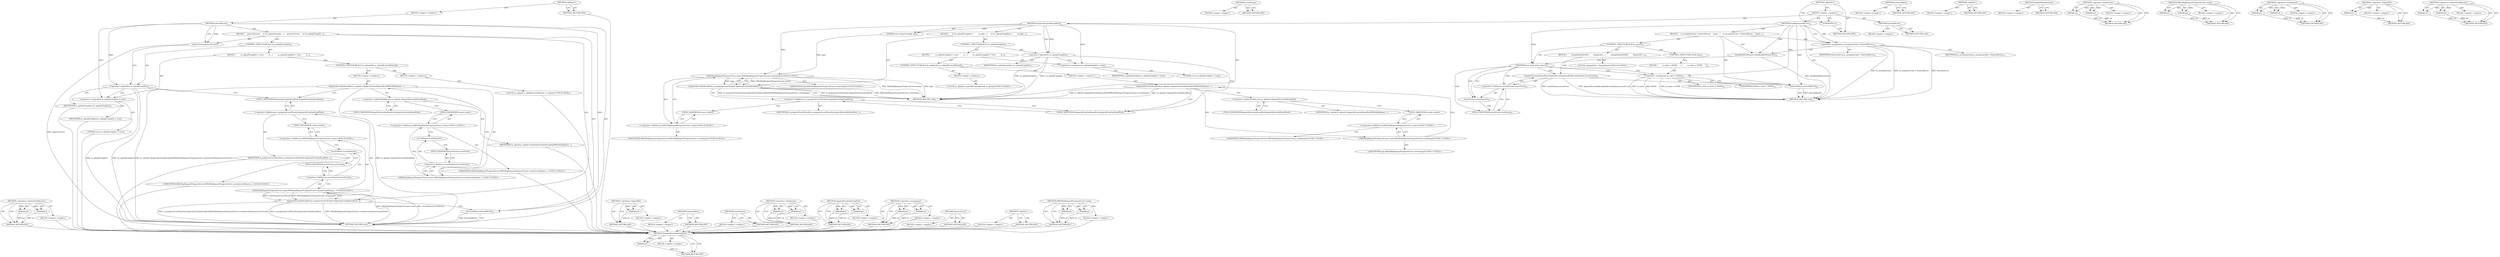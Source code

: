 digraph "&lt;operator&gt;.indirectFieldAccess" {
vulnerable_81 [label=<(METHOD,&lt;operator&gt;.indirectFieldAccess)>];
vulnerable_82 [label=<(PARAM,p1)>];
vulnerable_83 [label=<(PARAM,p2)>];
vulnerable_84 [label=<(BLOCK,&lt;empty&gt;,&lt;empty&gt;)>];
vulnerable_85 [label=<(METHOD_RETURN,ANY)>];
vulnerable_6 [label=<(METHOD,&lt;global&gt;)<SUB>1</SUB>>];
vulnerable_7 [label=<(BLOCK,&lt;empty&gt;,&lt;empty&gt;)<SUB>1</SUB>>];
vulnerable_8 [label=<(METHOD,networkError)<SUB>1</SUB>>];
vulnerable_9 [label=<(BLOCK,{
    genericError();
     if (!m_uploadComplet...,{
    genericError();
     if (!m_uploadComplet...)<SUB>2</SUB>>];
vulnerable_10 [label=<(genericError,genericError())<SUB>3</SUB>>];
vulnerable_11 [label=<(CONTROL_STRUCTURE,IF,if (!m_uploadComplete))<SUB>4</SUB>>];
vulnerable_12 [label=<(&lt;operator&gt;.logicalNot,!m_uploadComplete)<SUB>4</SUB>>];
vulnerable_13 [label=<(IDENTIFIER,m_uploadComplete,!m_uploadComplete)<SUB>4</SUB>>];
vulnerable_14 [label=<(BLOCK,{
         m_uploadComplete = true;
         if...,{
         m_uploadComplete = true;
         if...)<SUB>4</SUB>>];
vulnerable_15 [label=<(&lt;operator&gt;.assignment,m_uploadComplete = true)<SUB>5</SUB>>];
vulnerable_16 [label=<(IDENTIFIER,m_uploadComplete,m_uploadComplete = true)<SUB>5</SUB>>];
vulnerable_17 [label=<(LITERAL,true,m_uploadComplete = true)<SUB>5</SUB>>];
vulnerable_18 [label=<(CONTROL_STRUCTURE,IF,if (m_upload &amp;&amp; m_uploadEventsAllowed))<SUB>6</SUB>>];
vulnerable_19 [label=<(BLOCK,&lt;empty&gt;,&lt;empty&gt;)<SUB>6</SUB>>];
vulnerable_20 [label="<(LOCAL,m_upload m_uploadEventsAllowed: m_upload)<SUB>6</SUB>>"];
vulnerable_21 [label=<(BLOCK,&lt;empty&gt;,&lt;empty&gt;)<SUB>7</SUB>>];
vulnerable_22 [label=<(dispatchEventAndLoadEnd,m_upload-&gt;dispatchEventAndLoadEnd(XMLHttpReques...)<SUB>7</SUB>>];
vulnerable_23 [label=<(&lt;operator&gt;.indirectFieldAccess,m_upload-&gt;dispatchEventAndLoadEnd)<SUB>7</SUB>>];
vulnerable_24 [label=<(IDENTIFIER,m_upload,m_upload-&gt;dispatchEventAndLoadEnd(XMLHttpReques...)<SUB>7</SUB>>];
vulnerable_25 [label=<(FIELD_IDENTIFIER,dispatchEventAndLoadEnd,dispatchEventAndLoadEnd)<SUB>7</SUB>>];
vulnerable_26 [label="<(XMLHttpRequestProgressEvent.create,XMLHttpRequestProgressEvent::create(eventNames(...)<SUB>7</SUB>>"];
vulnerable_27 [label="<(&lt;operator&gt;.fieldAccess,XMLHttpRequestProgressEvent::create)<SUB>7</SUB>>"];
vulnerable_28 [label="<(IDENTIFIER,XMLHttpRequestProgressEvent,XMLHttpRequestProgressEvent::create(eventNames(...)<SUB>7</SUB>>"];
vulnerable_29 [label=<(FIELD_IDENTIFIER,create,create)<SUB>7</SUB>>];
vulnerable_30 [label=<(&lt;operator&gt;.fieldAccess,eventNames().errorEvent)<SUB>7</SUB>>];
vulnerable_31 [label=<(eventNames,eventNames())<SUB>7</SUB>>];
vulnerable_32 [label=<(FIELD_IDENTIFIER,errorEvent,errorEvent)<SUB>7</SUB>>];
vulnerable_33 [label=<(dispatchEventAndLoadEnd,m_progressEventThrottle.dispatchEventAndLoadEnd...)<SUB>9</SUB>>];
vulnerable_34 [label=<(&lt;operator&gt;.fieldAccess,m_progressEventThrottle.dispatchEventAndLoadEnd)<SUB>9</SUB>>];
vulnerable_35 [label=<(IDENTIFIER,m_progressEventThrottle,m_progressEventThrottle.dispatchEventAndLoadEnd...)<SUB>9</SUB>>];
vulnerable_36 [label=<(FIELD_IDENTIFIER,dispatchEventAndLoadEnd,dispatchEventAndLoadEnd)<SUB>9</SUB>>];
vulnerable_37 [label="<(XMLHttpRequestProgressEvent.create,XMLHttpRequestProgressEvent::create(eventNames(...)<SUB>9</SUB>>"];
vulnerable_38 [label="<(&lt;operator&gt;.fieldAccess,XMLHttpRequestProgressEvent::create)<SUB>9</SUB>>"];
vulnerable_39 [label="<(IDENTIFIER,XMLHttpRequestProgressEvent,XMLHttpRequestProgressEvent::create(eventNames(...)<SUB>9</SUB>>"];
vulnerable_40 [label=<(FIELD_IDENTIFIER,create,create)<SUB>9</SUB>>];
vulnerable_41 [label=<(&lt;operator&gt;.fieldAccess,eventNames().errorEvent)<SUB>9</SUB>>];
vulnerable_42 [label=<(eventNames,eventNames())<SUB>9</SUB>>];
vulnerable_43 [label=<(FIELD_IDENTIFIER,errorEvent,errorEvent)<SUB>9</SUB>>];
vulnerable_44 [label=<(internalAbort,internalAbort())<SUB>10</SUB>>];
vulnerable_45 [label=<(METHOD_RETURN,void)<SUB>1</SUB>>];
vulnerable_47 [label=<(METHOD_RETURN,ANY)<SUB>1</SUB>>];
vulnerable_67 [label=<(METHOD,&lt;operator&gt;.logicalNot)>];
vulnerable_68 [label=<(PARAM,p1)>];
vulnerable_69 [label=<(BLOCK,&lt;empty&gt;,&lt;empty&gt;)>];
vulnerable_70 [label=<(METHOD_RETURN,ANY)>];
vulnerable_99 [label=<(METHOD,internalAbort)>];
vulnerable_100 [label=<(BLOCK,&lt;empty&gt;,&lt;empty&gt;)>];
vulnerable_101 [label=<(METHOD_RETURN,ANY)>];
vulnerable_96 [label=<(METHOD,eventNames)>];
vulnerable_97 [label=<(BLOCK,&lt;empty&gt;,&lt;empty&gt;)>];
vulnerable_98 [label=<(METHOD_RETURN,ANY)>];
vulnerable_91 [label=<(METHOD,&lt;operator&gt;.fieldAccess)>];
vulnerable_92 [label=<(PARAM,p1)>];
vulnerable_93 [label=<(PARAM,p2)>];
vulnerable_94 [label=<(BLOCK,&lt;empty&gt;,&lt;empty&gt;)>];
vulnerable_95 [label=<(METHOD_RETURN,ANY)>];
vulnerable_76 [label=<(METHOD,dispatchEventAndLoadEnd)>];
vulnerable_77 [label=<(PARAM,p1)>];
vulnerable_78 [label=<(PARAM,p2)>];
vulnerable_79 [label=<(BLOCK,&lt;empty&gt;,&lt;empty&gt;)>];
vulnerable_80 [label=<(METHOD_RETURN,ANY)>];
vulnerable_71 [label=<(METHOD,&lt;operator&gt;.assignment)>];
vulnerable_72 [label=<(PARAM,p1)>];
vulnerable_73 [label=<(PARAM,p2)>];
vulnerable_74 [label=<(BLOCK,&lt;empty&gt;,&lt;empty&gt;)>];
vulnerable_75 [label=<(METHOD_RETURN,ANY)>];
vulnerable_64 [label=<(METHOD,genericError)>];
vulnerable_65 [label=<(BLOCK,&lt;empty&gt;,&lt;empty&gt;)>];
vulnerable_66 [label=<(METHOD_RETURN,ANY)>];
vulnerable_58 [label=<(METHOD,&lt;global&gt;)<SUB>1</SUB>>];
vulnerable_59 [label=<(BLOCK,&lt;empty&gt;,&lt;empty&gt;)>];
vulnerable_60 [label=<(METHOD_RETURN,ANY)>];
vulnerable_86 [label=<(METHOD,XMLHttpRequestProgressEvent.create)>];
vulnerable_87 [label=<(PARAM,p1)>];
vulnerable_88 [label=<(PARAM,p2)>];
vulnerable_89 [label=<(BLOCK,&lt;empty&gt;,&lt;empty&gt;)>];
vulnerable_90 [label=<(METHOD_RETURN,ANY)>];
fixed_99 [label=<(METHOD,dispatchEventAndLoadEnd)>];
fixed_100 [label=<(PARAM,p1)>];
fixed_101 [label=<(BLOCK,&lt;empty&gt;,&lt;empty&gt;)>];
fixed_102 [label=<(METHOD_RETURN,ANY)>];
fixed_121 [label=<(METHOD,eventNames)>];
fixed_122 [label=<(BLOCK,&lt;empty&gt;,&lt;empty&gt;)>];
fixed_123 [label=<(METHOD_RETURN,ANY)>];
fixed_6 [label=<(METHOD,&lt;global&gt;)<SUB>1</SUB>>];
fixed_7 [label=<(BLOCK,&lt;empty&gt;,&lt;empty&gt;)<SUB>1</SUB>>];
fixed_8 [label=<(METHOD,networkError)<SUB>1</SUB>>];
fixed_9 [label=<(BLOCK,&lt;empty&gt;,&lt;empty&gt;)>];
fixed_10 [label=<(METHOD_RETURN,void)<SUB>1</SUB>>];
fixed_12 [label=<(UNKNOWN,),))<SUB>1</SUB>>];
fixed_13 [label=<(METHOD,dispatchEventAndLoadEnd)<SUB>2</SUB>>];
fixed_14 [label=<(PARAM,const AtomicString&amp; type)<SUB>2</SUB>>];
fixed_15 [label=<(BLOCK,{
     if (!m_uploadComplete) {
         m_uplo...,{
     if (!m_uploadComplete) {
         m_uplo...)<SUB>3</SUB>>];
fixed_16 [label=<(CONTROL_STRUCTURE,IF,if (!m_uploadComplete))<SUB>4</SUB>>];
fixed_17 [label=<(&lt;operator&gt;.logicalNot,!m_uploadComplete)<SUB>4</SUB>>];
fixed_18 [label=<(IDENTIFIER,m_uploadComplete,!m_uploadComplete)<SUB>4</SUB>>];
fixed_19 [label=<(BLOCK,{
         m_uploadComplete = true;
         if...,{
         m_uploadComplete = true;
         if...)<SUB>4</SUB>>];
fixed_20 [label=<(&lt;operator&gt;.assignment,m_uploadComplete = true)<SUB>5</SUB>>];
fixed_21 [label=<(IDENTIFIER,m_uploadComplete,m_uploadComplete = true)<SUB>5</SUB>>];
fixed_22 [label=<(LITERAL,true,m_uploadComplete = true)<SUB>5</SUB>>];
fixed_23 [label=<(CONTROL_STRUCTURE,IF,if (m_upload &amp;&amp; m_uploadEventsAllowed))<SUB>6</SUB>>];
fixed_24 [label=<(BLOCK,&lt;empty&gt;,&lt;empty&gt;)<SUB>6</SUB>>];
fixed_25 [label="<(LOCAL,m_upload m_uploadEventsAllowed: m_upload)<SUB>6</SUB>>"];
fixed_26 [label=<(BLOCK,&lt;empty&gt;,&lt;empty&gt;)<SUB>7</SUB>>];
fixed_27 [label=<(dispatchEventAndLoadEnd,m_upload-&gt;dispatchEventAndLoadEnd(XMLHttpReques...)<SUB>7</SUB>>];
fixed_28 [label=<(&lt;operator&gt;.indirectFieldAccess,m_upload-&gt;dispatchEventAndLoadEnd)<SUB>7</SUB>>];
fixed_29 [label=<(IDENTIFIER,m_upload,m_upload-&gt;dispatchEventAndLoadEnd(XMLHttpReques...)<SUB>7</SUB>>];
fixed_30 [label=<(FIELD_IDENTIFIER,dispatchEventAndLoadEnd,dispatchEventAndLoadEnd)<SUB>7</SUB>>];
fixed_31 [label="<(XMLHttpRequestProgressEvent.create,XMLHttpRequestProgressEvent::create(type))<SUB>7</SUB>>"];
fixed_32 [label="<(&lt;operator&gt;.fieldAccess,XMLHttpRequestProgressEvent::create)<SUB>7</SUB>>"];
fixed_33 [label="<(IDENTIFIER,XMLHttpRequestProgressEvent,XMLHttpRequestProgressEvent::create(type))<SUB>7</SUB>>"];
fixed_34 [label=<(FIELD_IDENTIFIER,create,create)<SUB>7</SUB>>];
fixed_35 [label="<(IDENTIFIER,type,XMLHttpRequestProgressEvent::create(type))<SUB>7</SUB>>"];
fixed_36 [label=<(dispatchEventAndLoadEnd,m_progressEventThrottle.dispatchEventAndLoadEnd...)<SUB>9</SUB>>];
fixed_37 [label=<(&lt;operator&gt;.fieldAccess,m_progressEventThrottle.dispatchEventAndLoadEnd)<SUB>9</SUB>>];
fixed_38 [label=<(IDENTIFIER,m_progressEventThrottle,m_progressEventThrottle.dispatchEventAndLoadEnd...)<SUB>9</SUB>>];
fixed_39 [label=<(FIELD_IDENTIFIER,dispatchEventAndLoadEnd,dispatchEventAndLoadEnd)<SUB>9</SUB>>];
fixed_40 [label="<(XMLHttpRequestProgressEvent.create,XMLHttpRequestProgressEvent::create(type))<SUB>9</SUB>>"];
fixed_41 [label="<(&lt;operator&gt;.fieldAccess,XMLHttpRequestProgressEvent::create)<SUB>9</SUB>>"];
fixed_42 [label="<(IDENTIFIER,XMLHttpRequestProgressEvent,XMLHttpRequestProgressEvent::create(type))<SUB>9</SUB>>"];
fixed_43 [label=<(FIELD_IDENTIFIER,create,create)<SUB>9</SUB>>];
fixed_44 [label="<(IDENTIFIER,type,XMLHttpRequestProgressEvent::create(type))<SUB>9</SUB>>"];
fixed_45 [label=<(METHOD_RETURN,void)<SUB>2</SUB>>];
fixed_47 [label=<(METHOD,handleNetworkError)<SUB>12</SUB>>];
fixed_48 [label=<(BLOCK,{
    m_exceptionCode = NetworkError;

    hand...,{
    m_exceptionCode = NetworkError;

    hand...)<SUB>13</SUB>>];
fixed_49 [label=<(&lt;operator&gt;.assignment,m_exceptionCode = NetworkError)<SUB>14</SUB>>];
fixed_50 [label=<(IDENTIFIER,m_exceptionCode,m_exceptionCode = NetworkError)<SUB>14</SUB>>];
fixed_51 [label=<(IDENTIFIER,NetworkError,m_exceptionCode = NetworkError)<SUB>14</SUB>>];
fixed_52 [label=<(handleDidFailGeneric,handleDidFailGeneric())<SUB>16</SUB>>];
fixed_53 [label=<(CONTROL_STRUCTURE,IF,if (m_async))<SUB>18</SUB>>];
fixed_54 [label=<(IDENTIFIER,m_async,if (m_async))<SUB>18</SUB>>];
fixed_55 [label=<(BLOCK,{
        changeState(DONE);
        dispatchEv...,{
        changeState(DONE);
        dispatchEv...)<SUB>18</SUB>>];
fixed_56 [label="<(LOCAL,changeState : changeState)<SUB>19</SUB>>"];
fixed_57 [label=<(dispatchEventAndLoadEnd,dispatchEventAndLoadEnd(eventNames().errorEvent))<SUB>20</SUB>>];
fixed_58 [label=<(&lt;operator&gt;.fieldAccess,eventNames().errorEvent)<SUB>20</SUB>>];
fixed_59 [label=<(eventNames,eventNames())<SUB>20</SUB>>];
fixed_60 [label=<(FIELD_IDENTIFIER,errorEvent,errorEvent)<SUB>20</SUB>>];
fixed_61 [label=<(CONTROL_STRUCTURE,ELSE,else)<SUB>21</SUB>>];
fixed_62 [label=<(BLOCK,{
        m_state = DONE;
     },{
        m_state = DONE;
     })<SUB>21</SUB>>];
fixed_63 [label=<(&lt;operator&gt;.assignment,m_state = DONE)<SUB>22</SUB>>];
fixed_64 [label=<(IDENTIFIER,m_state,m_state = DONE)<SUB>22</SUB>>];
fixed_65 [label=<(IDENTIFIER,DONE,m_state = DONE)<SUB>22</SUB>>];
fixed_66 [label=<(internalAbort,internalAbort())<SUB>25</SUB>>];
fixed_67 [label=<(METHOD_RETURN,void)<SUB>12</SUB>>];
fixed_69 [label=<(METHOD_RETURN,ANY)<SUB>1</SUB>>];
fixed_124 [label=<(METHOD,internalAbort)>];
fixed_125 [label=<(BLOCK,&lt;empty&gt;,&lt;empty&gt;)>];
fixed_126 [label=<(METHOD_RETURN,ANY)>];
fixed_84 [label=<(METHOD,&lt;global&gt;)<SUB>1</SUB>>];
fixed_85 [label=<(BLOCK,&lt;empty&gt;,&lt;empty&gt;)>];
fixed_86 [label=<(METHOD_RETURN,ANY)>];
fixed_118 [label=<(METHOD,handleDidFailGeneric)>];
fixed_119 [label=<(BLOCK,&lt;empty&gt;,&lt;empty&gt;)>];
fixed_120 [label=<(METHOD_RETURN,ANY)>];
fixed_113 [label=<(METHOD,&lt;operator&gt;.fieldAccess)>];
fixed_114 [label=<(PARAM,p1)>];
fixed_115 [label=<(PARAM,p2)>];
fixed_116 [label=<(BLOCK,&lt;empty&gt;,&lt;empty&gt;)>];
fixed_117 [label=<(METHOD_RETURN,ANY)>];
fixed_108 [label=<(METHOD,XMLHttpRequestProgressEvent.create)>];
fixed_109 [label=<(PARAM,p1)>];
fixed_110 [label=<(PARAM,p2)>];
fixed_111 [label=<(BLOCK,&lt;empty&gt;,&lt;empty&gt;)>];
fixed_112 [label=<(METHOD_RETURN,ANY)>];
fixed_94 [label=<(METHOD,&lt;operator&gt;.assignment)>];
fixed_95 [label=<(PARAM,p1)>];
fixed_96 [label=<(PARAM,p2)>];
fixed_97 [label=<(BLOCK,&lt;empty&gt;,&lt;empty&gt;)>];
fixed_98 [label=<(METHOD_RETURN,ANY)>];
fixed_90 [label=<(METHOD,&lt;operator&gt;.logicalNot)>];
fixed_91 [label=<(PARAM,p1)>];
fixed_92 [label=<(BLOCK,&lt;empty&gt;,&lt;empty&gt;)>];
fixed_93 [label=<(METHOD_RETURN,ANY)>];
fixed_103 [label=<(METHOD,&lt;operator&gt;.indirectFieldAccess)>];
fixed_104 [label=<(PARAM,p1)>];
fixed_105 [label=<(PARAM,p2)>];
fixed_106 [label=<(BLOCK,&lt;empty&gt;,&lt;empty&gt;)>];
fixed_107 [label=<(METHOD_RETURN,ANY)>];
vulnerable_81 -> vulnerable_82  [key=0, label="AST: "];
vulnerable_81 -> vulnerable_82  [key=1, label="DDG: "];
vulnerable_81 -> vulnerable_84  [key=0, label="AST: "];
vulnerable_81 -> vulnerable_83  [key=0, label="AST: "];
vulnerable_81 -> vulnerable_83  [key=1, label="DDG: "];
vulnerable_81 -> vulnerable_85  [key=0, label="AST: "];
vulnerable_81 -> vulnerable_85  [key=1, label="CFG: "];
vulnerable_82 -> vulnerable_85  [key=0, label="DDG: p1"];
vulnerable_83 -> vulnerable_85  [key=0, label="DDG: p2"];
vulnerable_84 -> fixed_99  [key=0];
vulnerable_85 -> fixed_99  [key=0];
vulnerable_6 -> vulnerable_7  [key=0, label="AST: "];
vulnerable_6 -> vulnerable_47  [key=0, label="AST: "];
vulnerable_6 -> vulnerable_47  [key=1, label="CFG: "];
vulnerable_7 -> vulnerable_8  [key=0, label="AST: "];
vulnerable_8 -> vulnerable_9  [key=0, label="AST: "];
vulnerable_8 -> vulnerable_45  [key=0, label="AST: "];
vulnerable_8 -> vulnerable_10  [key=0, label="CFG: "];
vulnerable_8 -> vulnerable_10  [key=1, label="DDG: "];
vulnerable_8 -> vulnerable_44  [key=0, label="DDG: "];
vulnerable_8 -> vulnerable_12  [key=0, label="DDG: "];
vulnerable_8 -> vulnerable_15  [key=0, label="DDG: "];
vulnerable_9 -> vulnerable_10  [key=0, label="AST: "];
vulnerable_9 -> vulnerable_11  [key=0, label="AST: "];
vulnerable_9 -> vulnerable_33  [key=0, label="AST: "];
vulnerable_9 -> vulnerable_44  [key=0, label="AST: "];
vulnerable_10 -> vulnerable_12  [key=0, label="CFG: "];
vulnerable_10 -> vulnerable_45  [key=0, label="DDG: genericError()"];
vulnerable_11 -> vulnerable_12  [key=0, label="AST: "];
vulnerable_11 -> vulnerable_14  [key=0, label="AST: "];
vulnerable_12 -> vulnerable_13  [key=0, label="AST: "];
vulnerable_12 -> vulnerable_15  [key=0, label="CFG: "];
vulnerable_12 -> vulnerable_36  [key=0, label="CFG: "];
vulnerable_12 -> vulnerable_45  [key=0, label="DDG: m_uploadComplete"];
vulnerable_12 -> vulnerable_45  [key=1, label="DDG: !m_uploadComplete"];
vulnerable_13 -> fixed_99  [key=0];
vulnerable_14 -> vulnerable_15  [key=0, label="AST: "];
vulnerable_14 -> vulnerable_18  [key=0, label="AST: "];
vulnerable_15 -> vulnerable_16  [key=0, label="AST: "];
vulnerable_15 -> vulnerable_17  [key=0, label="AST: "];
vulnerable_16 -> fixed_99  [key=0];
vulnerable_17 -> fixed_99  [key=0];
vulnerable_18 -> vulnerable_19  [key=0, label="AST: "];
vulnerable_18 -> vulnerable_21  [key=0, label="AST: "];
vulnerable_19 -> vulnerable_20  [key=0, label="AST: "];
vulnerable_20 -> fixed_99  [key=0];
vulnerable_21 -> vulnerable_22  [key=0, label="AST: "];
vulnerable_22 -> vulnerable_23  [key=0, label="AST: "];
vulnerable_22 -> vulnerable_26  [key=0, label="AST: "];
vulnerable_22 -> vulnerable_36  [key=0, label="CFG: "];
vulnerable_22 -> vulnerable_45  [key=0, label="DDG: m_upload-&gt;dispatchEventAndLoadEnd(XMLHttpRequestProgressEvent::create(eventNames().errorEvent))"];
vulnerable_22 -> vulnerable_45  [key=1, label="DDG: m_upload-&gt;dispatchEventAndLoadEnd"];
vulnerable_23 -> vulnerable_24  [key=0, label="AST: "];
vulnerable_23 -> vulnerable_25  [key=0, label="AST: "];
vulnerable_23 -> vulnerable_29  [key=0, label="CFG: "];
vulnerable_24 -> fixed_99  [key=0];
vulnerable_25 -> vulnerable_23  [key=0, label="CFG: "];
vulnerable_26 -> vulnerable_27  [key=0, label="AST: "];
vulnerable_26 -> vulnerable_30  [key=0, label="AST: "];
vulnerable_26 -> vulnerable_22  [key=0, label="CFG: "];
vulnerable_27 -> vulnerable_28  [key=0, label="AST: "];
vulnerable_27 -> vulnerable_29  [key=0, label="AST: "];
vulnerable_27 -> vulnerable_31  [key=0, label="CFG: "];
vulnerable_28 -> fixed_99  [key=0];
vulnerable_29 -> vulnerable_27  [key=0, label="CFG: "];
vulnerable_30 -> vulnerable_31  [key=0, label="AST: "];
vulnerable_30 -> vulnerable_32  [key=0, label="AST: "];
vulnerable_30 -> vulnerable_26  [key=0, label="CFG: "];
vulnerable_31 -> vulnerable_32  [key=0, label="CFG: "];
vulnerable_32 -> vulnerable_30  [key=0, label="CFG: "];
vulnerable_33 -> vulnerable_34  [key=0, label="AST: "];
vulnerable_33 -> vulnerable_37  [key=0, label="AST: "];
vulnerable_33 -> vulnerable_44  [key=0, label="CFG: "];
vulnerable_33 -> vulnerable_45  [key=0, label="DDG: m_progressEventThrottle.dispatchEventAndLoadEnd"];
vulnerable_33 -> vulnerable_45  [key=1, label="DDG: XMLHttpRequestProgressEvent::create(eventNames().errorEvent)"];
vulnerable_33 -> vulnerable_45  [key=2, label="DDG: m_progressEventThrottle.dispatchEventAndLoadEnd(XMLHttpRequestProgressEvent::create(eventNames().errorEvent))"];
vulnerable_34 -> vulnerable_35  [key=0, label="AST: "];
vulnerable_34 -> vulnerable_36  [key=0, label="AST: "];
vulnerable_34 -> vulnerable_40  [key=0, label="CFG: "];
vulnerable_35 -> fixed_99  [key=0];
vulnerable_36 -> vulnerable_34  [key=0, label="CFG: "];
vulnerable_37 -> vulnerable_38  [key=0, label="AST: "];
vulnerable_37 -> vulnerable_41  [key=0, label="AST: "];
vulnerable_37 -> vulnerable_33  [key=0, label="CFG: "];
vulnerable_37 -> vulnerable_33  [key=1, label="DDG: XMLHttpRequestProgressEvent::create"];
vulnerable_37 -> vulnerable_33  [key=2, label="DDG: eventNames().errorEvent"];
vulnerable_37 -> vulnerable_45  [key=0, label="DDG: XMLHttpRequestProgressEvent::create"];
vulnerable_37 -> vulnerable_45  [key=1, label="DDG: eventNames().errorEvent"];
vulnerable_38 -> vulnerable_39  [key=0, label="AST: "];
vulnerable_38 -> vulnerable_40  [key=0, label="AST: "];
vulnerable_38 -> vulnerable_42  [key=0, label="CFG: "];
vulnerable_39 -> fixed_99  [key=0];
vulnerable_40 -> vulnerable_38  [key=0, label="CFG: "];
vulnerable_41 -> vulnerable_42  [key=0, label="AST: "];
vulnerable_41 -> vulnerable_43  [key=0, label="AST: "];
vulnerable_41 -> vulnerable_37  [key=0, label="CFG: "];
vulnerable_42 -> vulnerable_43  [key=0, label="CFG: "];
vulnerable_43 -> vulnerable_41  [key=0, label="CFG: "];
vulnerable_44 -> vulnerable_45  [key=0, label="CFG: "];
vulnerable_44 -> vulnerable_45  [key=1, label="DDG: internalAbort()"];
vulnerable_45 -> fixed_99  [key=0];
vulnerable_47 -> fixed_99  [key=0];
vulnerable_67 -> vulnerable_68  [key=0, label="AST: "];
vulnerable_67 -> vulnerable_68  [key=1, label="DDG: "];
vulnerable_67 -> vulnerable_69  [key=0, label="AST: "];
vulnerable_67 -> vulnerable_70  [key=0, label="AST: "];
vulnerable_67 -> vulnerable_70  [key=1, label="CFG: "];
vulnerable_68 -> vulnerable_70  [key=0, label="DDG: p1"];
vulnerable_69 -> fixed_99  [key=0];
vulnerable_70 -> fixed_99  [key=0];
vulnerable_99 -> vulnerable_100  [key=0, label="AST: "];
vulnerable_99 -> vulnerable_101  [key=0, label="AST: "];
vulnerable_99 -> vulnerable_101  [key=1, label="CFG: "];
vulnerable_100 -> fixed_99  [key=0];
vulnerable_101 -> fixed_99  [key=0];
vulnerable_96 -> vulnerable_97  [key=0, label="AST: "];
vulnerable_96 -> vulnerable_98  [key=0, label="AST: "];
vulnerable_96 -> vulnerable_98  [key=1, label="CFG: "];
vulnerable_97 -> fixed_99  [key=0];
vulnerable_98 -> fixed_99  [key=0];
vulnerable_91 -> vulnerable_92  [key=0, label="AST: "];
vulnerable_91 -> vulnerable_92  [key=1, label="DDG: "];
vulnerable_91 -> vulnerable_94  [key=0, label="AST: "];
vulnerable_91 -> vulnerable_93  [key=0, label="AST: "];
vulnerable_91 -> vulnerable_93  [key=1, label="DDG: "];
vulnerable_91 -> vulnerable_95  [key=0, label="AST: "];
vulnerable_91 -> vulnerable_95  [key=1, label="CFG: "];
vulnerable_92 -> vulnerable_95  [key=0, label="DDG: p1"];
vulnerable_93 -> vulnerable_95  [key=0, label="DDG: p2"];
vulnerable_94 -> fixed_99  [key=0];
vulnerable_95 -> fixed_99  [key=0];
vulnerable_76 -> vulnerable_77  [key=0, label="AST: "];
vulnerable_76 -> vulnerable_77  [key=1, label="DDG: "];
vulnerable_76 -> vulnerable_79  [key=0, label="AST: "];
vulnerable_76 -> vulnerable_78  [key=0, label="AST: "];
vulnerable_76 -> vulnerable_78  [key=1, label="DDG: "];
vulnerable_76 -> vulnerable_80  [key=0, label="AST: "];
vulnerable_76 -> vulnerable_80  [key=1, label="CFG: "];
vulnerable_77 -> vulnerable_80  [key=0, label="DDG: p1"];
vulnerable_78 -> vulnerable_80  [key=0, label="DDG: p2"];
vulnerable_79 -> fixed_99  [key=0];
vulnerable_80 -> fixed_99  [key=0];
vulnerable_71 -> vulnerable_72  [key=0, label="AST: "];
vulnerable_71 -> vulnerable_72  [key=1, label="DDG: "];
vulnerable_71 -> vulnerable_74  [key=0, label="AST: "];
vulnerable_71 -> vulnerable_73  [key=0, label="AST: "];
vulnerable_71 -> vulnerable_73  [key=1, label="DDG: "];
vulnerable_71 -> vulnerable_75  [key=0, label="AST: "];
vulnerable_71 -> vulnerable_75  [key=1, label="CFG: "];
vulnerable_72 -> vulnerable_75  [key=0, label="DDG: p1"];
vulnerable_73 -> vulnerable_75  [key=0, label="DDG: p2"];
vulnerable_74 -> fixed_99  [key=0];
vulnerable_75 -> fixed_99  [key=0];
vulnerable_64 -> vulnerable_65  [key=0, label="AST: "];
vulnerable_64 -> vulnerable_66  [key=0, label="AST: "];
vulnerable_64 -> vulnerable_66  [key=1, label="CFG: "];
vulnerable_65 -> fixed_99  [key=0];
vulnerable_66 -> fixed_99  [key=0];
vulnerable_58 -> vulnerable_59  [key=0, label="AST: "];
vulnerable_58 -> vulnerable_60  [key=0, label="AST: "];
vulnerable_58 -> vulnerable_60  [key=1, label="CFG: "];
vulnerable_59 -> fixed_99  [key=0];
vulnerable_60 -> fixed_99  [key=0];
vulnerable_86 -> vulnerable_87  [key=0, label="AST: "];
vulnerable_86 -> vulnerable_87  [key=1, label="DDG: "];
vulnerable_86 -> vulnerable_89  [key=0, label="AST: "];
vulnerable_86 -> vulnerable_88  [key=0, label="AST: "];
vulnerable_86 -> vulnerable_88  [key=1, label="DDG: "];
vulnerable_86 -> vulnerable_90  [key=0, label="AST: "];
vulnerable_86 -> vulnerable_90  [key=1, label="CFG: "];
vulnerable_87 -> vulnerable_90  [key=0, label="DDG: p1"];
vulnerable_88 -> vulnerable_90  [key=0, label="DDG: p2"];
vulnerable_89 -> fixed_99  [key=0];
vulnerable_90 -> fixed_99  [key=0];
fixed_99 -> fixed_100  [key=0, label="AST: "];
fixed_99 -> fixed_100  [key=1, label="DDG: "];
fixed_99 -> fixed_101  [key=0, label="AST: "];
fixed_99 -> fixed_102  [key=0, label="AST: "];
fixed_99 -> fixed_102  [key=1, label="CFG: "];
fixed_100 -> fixed_102  [key=0, label="DDG: p1"];
fixed_121 -> fixed_122  [key=0, label="AST: "];
fixed_121 -> fixed_123  [key=0, label="AST: "];
fixed_121 -> fixed_123  [key=1, label="CFG: "];
fixed_6 -> fixed_7  [key=0, label="AST: "];
fixed_6 -> fixed_69  [key=0, label="AST: "];
fixed_6 -> fixed_12  [key=0, label="CFG: "];
fixed_7 -> fixed_8  [key=0, label="AST: "];
fixed_7 -> fixed_12  [key=0, label="AST: "];
fixed_7 -> fixed_13  [key=0, label="AST: "];
fixed_7 -> fixed_47  [key=0, label="AST: "];
fixed_8 -> fixed_9  [key=0, label="AST: "];
fixed_8 -> fixed_10  [key=0, label="AST: "];
fixed_8 -> fixed_10  [key=1, label="CFG: "];
fixed_12 -> fixed_69  [key=0, label="CFG: "];
fixed_13 -> fixed_14  [key=0, label="AST: "];
fixed_13 -> fixed_14  [key=1, label="DDG: "];
fixed_13 -> fixed_15  [key=0, label="AST: "];
fixed_13 -> fixed_45  [key=0, label="AST: "];
fixed_13 -> fixed_17  [key=0, label="CFG: "];
fixed_13 -> fixed_17  [key=1, label="DDG: "];
fixed_13 -> fixed_20  [key=0, label="DDG: "];
fixed_13 -> fixed_40  [key=0, label="DDG: "];
fixed_14 -> fixed_40  [key=0, label="DDG: type"];
fixed_15 -> fixed_16  [key=0, label="AST: "];
fixed_15 -> fixed_36  [key=0, label="AST: "];
fixed_16 -> fixed_17  [key=0, label="AST: "];
fixed_16 -> fixed_19  [key=0, label="AST: "];
fixed_17 -> fixed_18  [key=0, label="AST: "];
fixed_17 -> fixed_20  [key=0, label="CFG: "];
fixed_17 -> fixed_39  [key=0, label="CFG: "];
fixed_17 -> fixed_45  [key=0, label="DDG: m_uploadComplete"];
fixed_17 -> fixed_45  [key=1, label="DDG: !m_uploadComplete"];
fixed_19 -> fixed_20  [key=0, label="AST: "];
fixed_19 -> fixed_23  [key=0, label="AST: "];
fixed_20 -> fixed_21  [key=0, label="AST: "];
fixed_20 -> fixed_22  [key=0, label="AST: "];
fixed_23 -> fixed_24  [key=0, label="AST: "];
fixed_23 -> fixed_26  [key=0, label="AST: "];
fixed_24 -> fixed_25  [key=0, label="AST: "];
fixed_26 -> fixed_27  [key=0, label="AST: "];
fixed_27 -> fixed_28  [key=0, label="AST: "];
fixed_27 -> fixed_31  [key=0, label="AST: "];
fixed_27 -> fixed_39  [key=0, label="CFG: "];
fixed_27 -> fixed_45  [key=0, label="DDG: m_upload-&gt;dispatchEventAndLoadEnd(XMLHttpRequestProgressEvent::create(type))"];
fixed_27 -> fixed_45  [key=1, label="DDG: m_upload-&gt;dispatchEventAndLoadEnd"];
fixed_28 -> fixed_29  [key=0, label="AST: "];
fixed_28 -> fixed_30  [key=0, label="AST: "];
fixed_28 -> fixed_34  [key=0, label="CFG: "];
fixed_30 -> fixed_28  [key=0, label="CFG: "];
fixed_31 -> fixed_32  [key=0, label="AST: "];
fixed_31 -> fixed_35  [key=0, label="AST: "];
fixed_31 -> fixed_27  [key=0, label="CFG: "];
fixed_32 -> fixed_33  [key=0, label="AST: "];
fixed_32 -> fixed_34  [key=0, label="AST: "];
fixed_32 -> fixed_31  [key=0, label="CFG: "];
fixed_34 -> fixed_32  [key=0, label="CFG: "];
fixed_36 -> fixed_37  [key=0, label="AST: "];
fixed_36 -> fixed_40  [key=0, label="AST: "];
fixed_36 -> fixed_45  [key=0, label="CFG: "];
fixed_36 -> fixed_45  [key=1, label="DDG: m_progressEventThrottle.dispatchEventAndLoadEnd"];
fixed_36 -> fixed_45  [key=2, label="DDG: XMLHttpRequestProgressEvent::create(type)"];
fixed_36 -> fixed_45  [key=3, label="DDG: m_progressEventThrottle.dispatchEventAndLoadEnd(XMLHttpRequestProgressEvent::create(type))"];
fixed_37 -> fixed_38  [key=0, label="AST: "];
fixed_37 -> fixed_39  [key=0, label="AST: "];
fixed_37 -> fixed_43  [key=0, label="CFG: "];
fixed_39 -> fixed_37  [key=0, label="CFG: "];
fixed_40 -> fixed_41  [key=0, label="AST: "];
fixed_40 -> fixed_44  [key=0, label="AST: "];
fixed_40 -> fixed_36  [key=0, label="CFG: "];
fixed_40 -> fixed_36  [key=1, label="DDG: XMLHttpRequestProgressEvent::create"];
fixed_40 -> fixed_36  [key=2, label="DDG: type"];
fixed_40 -> fixed_45  [key=0, label="DDG: XMLHttpRequestProgressEvent::create"];
fixed_40 -> fixed_45  [key=1, label="DDG: type"];
fixed_41 -> fixed_42  [key=0, label="AST: "];
fixed_41 -> fixed_43  [key=0, label="AST: "];
fixed_41 -> fixed_40  [key=0, label="CFG: "];
fixed_43 -> fixed_41  [key=0, label="CFG: "];
fixed_47 -> fixed_48  [key=0, label="AST: "];
fixed_47 -> fixed_67  [key=0, label="AST: "];
fixed_47 -> fixed_49  [key=0, label="CFG: "];
fixed_47 -> fixed_49  [key=1, label="DDG: "];
fixed_47 -> fixed_52  [key=0, label="DDG: "];
fixed_47 -> fixed_66  [key=0, label="DDG: "];
fixed_47 -> fixed_54  [key=0, label="DDG: "];
fixed_47 -> fixed_63  [key=0, label="DDG: "];
fixed_48 -> fixed_49  [key=0, label="AST: "];
fixed_48 -> fixed_52  [key=0, label="AST: "];
fixed_48 -> fixed_53  [key=0, label="AST: "];
fixed_48 -> fixed_66  [key=0, label="AST: "];
fixed_49 -> fixed_50  [key=0, label="AST: "];
fixed_49 -> fixed_51  [key=0, label="AST: "];
fixed_49 -> fixed_52  [key=0, label="CFG: "];
fixed_49 -> fixed_67  [key=0, label="DDG: m_exceptionCode"];
fixed_49 -> fixed_67  [key=1, label="DDG: m_exceptionCode = NetworkError"];
fixed_49 -> fixed_67  [key=2, label="DDG: NetworkError"];
fixed_52 -> fixed_54  [key=0, label="CFG: "];
fixed_52 -> fixed_67  [key=0, label="DDG: handleDidFailGeneric()"];
fixed_53 -> fixed_54  [key=0, label="AST: "];
fixed_53 -> fixed_55  [key=0, label="AST: "];
fixed_53 -> fixed_61  [key=0, label="AST: "];
fixed_54 -> fixed_59  [key=0, label="CFG: "];
fixed_54 -> fixed_59  [key=1, label="CDG: "];
fixed_54 -> fixed_63  [key=0, label="CFG: "];
fixed_54 -> fixed_63  [key=1, label="CDG: "];
fixed_54 -> fixed_58  [key=0, label="CDG: "];
fixed_54 -> fixed_60  [key=0, label="CDG: "];
fixed_54 -> fixed_57  [key=0, label="CDG: "];
fixed_55 -> fixed_56  [key=0, label="AST: "];
fixed_55 -> fixed_57  [key=0, label="AST: "];
fixed_57 -> fixed_58  [key=0, label="AST: "];
fixed_57 -> fixed_66  [key=0, label="CFG: "];
fixed_57 -> fixed_67  [key=0, label="DDG: eventNames().errorEvent"];
fixed_57 -> fixed_67  [key=1, label="DDG: dispatchEventAndLoadEnd(eventNames().errorEvent)"];
fixed_58 -> fixed_59  [key=0, label="AST: "];
fixed_58 -> fixed_60  [key=0, label="AST: "];
fixed_58 -> fixed_57  [key=0, label="CFG: "];
fixed_59 -> fixed_60  [key=0, label="CFG: "];
fixed_60 -> fixed_58  [key=0, label="CFG: "];
fixed_61 -> fixed_62  [key=0, label="AST: "];
fixed_62 -> fixed_63  [key=0, label="AST: "];
fixed_63 -> fixed_64  [key=0, label="AST: "];
fixed_63 -> fixed_65  [key=0, label="AST: "];
fixed_63 -> fixed_66  [key=0, label="CFG: "];
fixed_63 -> fixed_67  [key=0, label="DDG: DONE"];
fixed_63 -> fixed_67  [key=1, label="DDG: m_state = DONE"];
fixed_63 -> fixed_67  [key=2, label="DDG: m_state"];
fixed_66 -> fixed_67  [key=0, label="CFG: "];
fixed_66 -> fixed_67  [key=1, label="DDG: internalAbort()"];
fixed_124 -> fixed_125  [key=0, label="AST: "];
fixed_124 -> fixed_126  [key=0, label="AST: "];
fixed_124 -> fixed_126  [key=1, label="CFG: "];
fixed_84 -> fixed_85  [key=0, label="AST: "];
fixed_84 -> fixed_86  [key=0, label="AST: "];
fixed_84 -> fixed_86  [key=1, label="CFG: "];
fixed_118 -> fixed_119  [key=0, label="AST: "];
fixed_118 -> fixed_120  [key=0, label="AST: "];
fixed_118 -> fixed_120  [key=1, label="CFG: "];
fixed_113 -> fixed_114  [key=0, label="AST: "];
fixed_113 -> fixed_114  [key=1, label="DDG: "];
fixed_113 -> fixed_116  [key=0, label="AST: "];
fixed_113 -> fixed_115  [key=0, label="AST: "];
fixed_113 -> fixed_115  [key=1, label="DDG: "];
fixed_113 -> fixed_117  [key=0, label="AST: "];
fixed_113 -> fixed_117  [key=1, label="CFG: "];
fixed_114 -> fixed_117  [key=0, label="DDG: p1"];
fixed_115 -> fixed_117  [key=0, label="DDG: p2"];
fixed_108 -> fixed_109  [key=0, label="AST: "];
fixed_108 -> fixed_109  [key=1, label="DDG: "];
fixed_108 -> fixed_111  [key=0, label="AST: "];
fixed_108 -> fixed_110  [key=0, label="AST: "];
fixed_108 -> fixed_110  [key=1, label="DDG: "];
fixed_108 -> fixed_112  [key=0, label="AST: "];
fixed_108 -> fixed_112  [key=1, label="CFG: "];
fixed_109 -> fixed_112  [key=0, label="DDG: p1"];
fixed_110 -> fixed_112  [key=0, label="DDG: p2"];
fixed_94 -> fixed_95  [key=0, label="AST: "];
fixed_94 -> fixed_95  [key=1, label="DDG: "];
fixed_94 -> fixed_97  [key=0, label="AST: "];
fixed_94 -> fixed_96  [key=0, label="AST: "];
fixed_94 -> fixed_96  [key=1, label="DDG: "];
fixed_94 -> fixed_98  [key=0, label="AST: "];
fixed_94 -> fixed_98  [key=1, label="CFG: "];
fixed_95 -> fixed_98  [key=0, label="DDG: p1"];
fixed_96 -> fixed_98  [key=0, label="DDG: p2"];
fixed_90 -> fixed_91  [key=0, label="AST: "];
fixed_90 -> fixed_91  [key=1, label="DDG: "];
fixed_90 -> fixed_92  [key=0, label="AST: "];
fixed_90 -> fixed_93  [key=0, label="AST: "];
fixed_90 -> fixed_93  [key=1, label="CFG: "];
fixed_91 -> fixed_93  [key=0, label="DDG: p1"];
fixed_103 -> fixed_104  [key=0, label="AST: "];
fixed_103 -> fixed_104  [key=1, label="DDG: "];
fixed_103 -> fixed_106  [key=0, label="AST: "];
fixed_103 -> fixed_105  [key=0, label="AST: "];
fixed_103 -> fixed_105  [key=1, label="DDG: "];
fixed_103 -> fixed_107  [key=0, label="AST: "];
fixed_103 -> fixed_107  [key=1, label="CFG: "];
fixed_104 -> fixed_107  [key=0, label="DDG: p1"];
fixed_105 -> fixed_107  [key=0, label="DDG: p2"];
}

